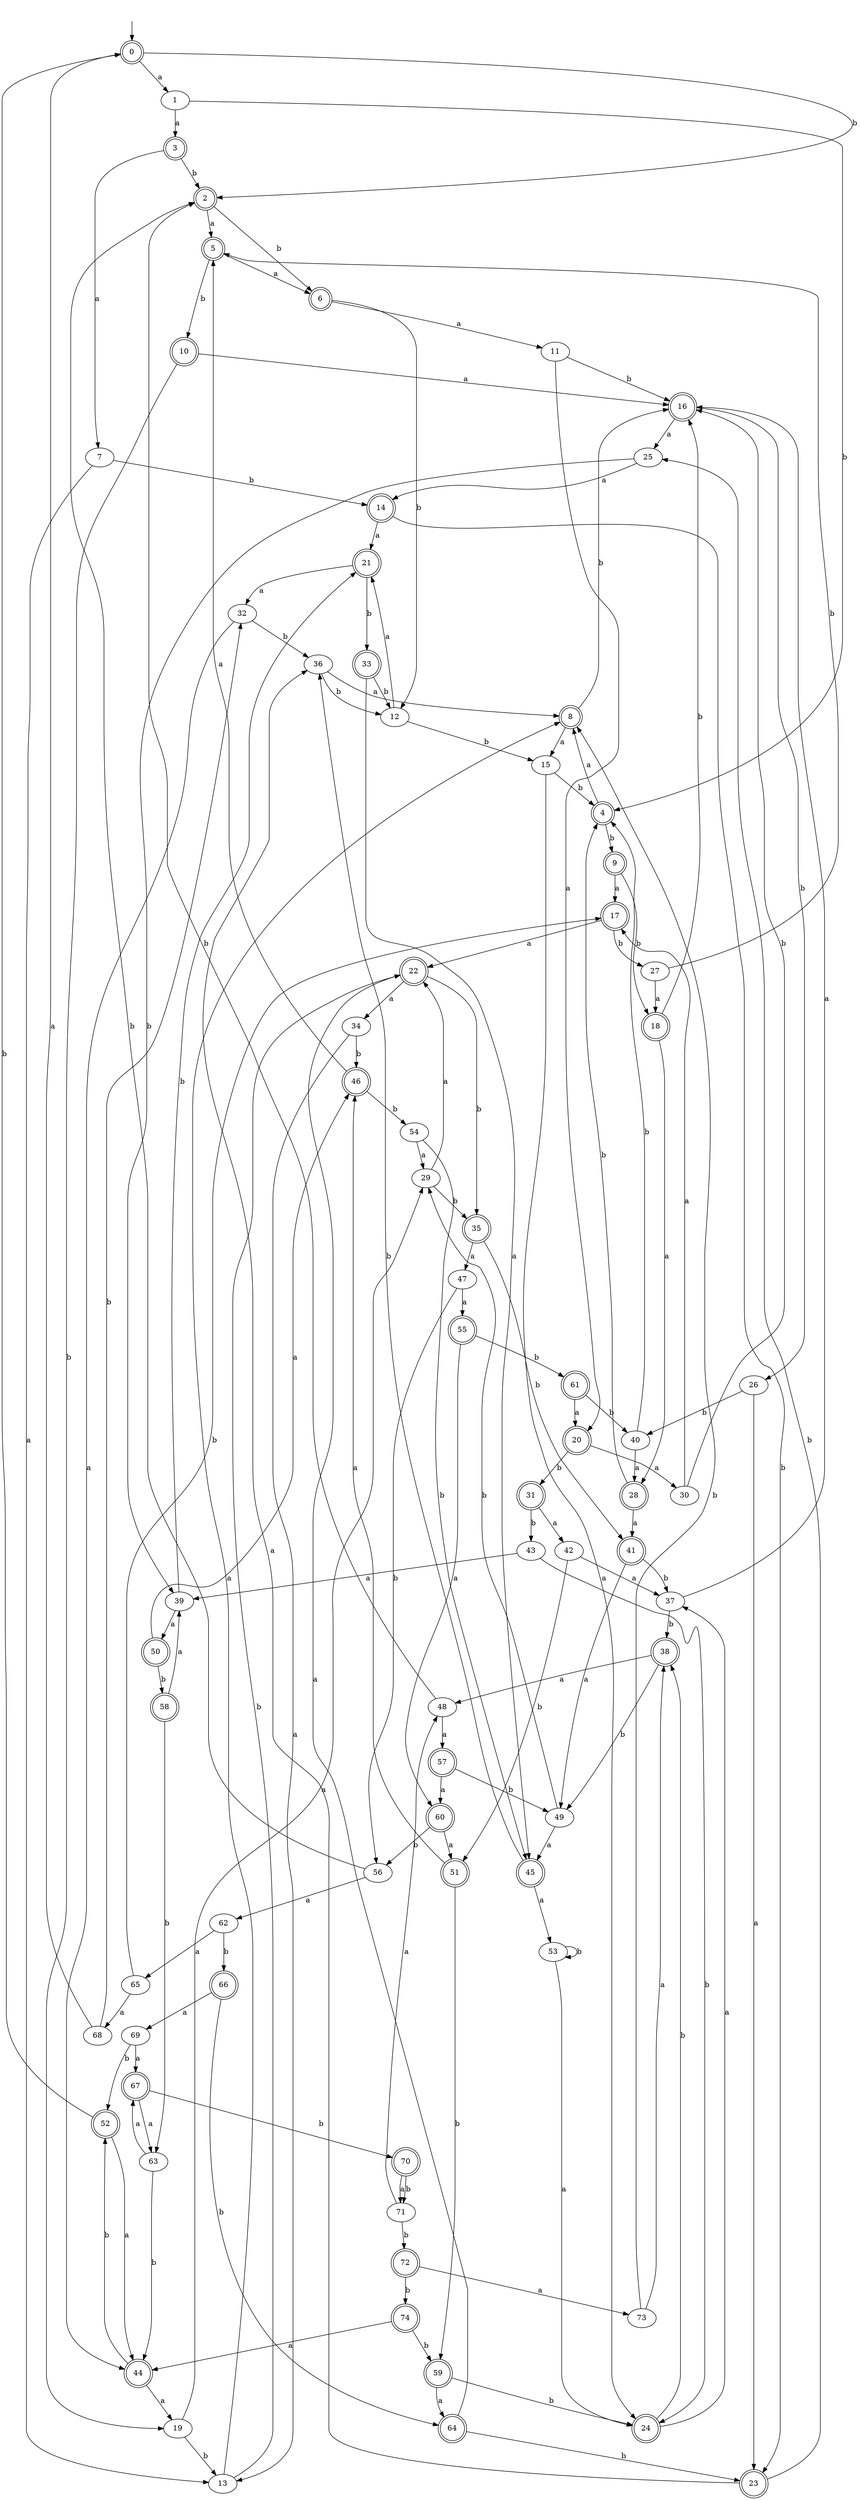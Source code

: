 digraph RandomDFA {
  __start0 [label="", shape=none];
  __start0 -> 0 [label=""];
  0 [shape=circle] [shape=doublecircle]
  0 -> 1 [label="a"]
  0 -> 2 [label="b"]
  1
  1 -> 3 [label="a"]
  1 -> 4 [label="b"]
  2 [shape=doublecircle]
  2 -> 5 [label="a"]
  2 -> 6 [label="b"]
  3 [shape=doublecircle]
  3 -> 7 [label="a"]
  3 -> 2 [label="b"]
  4 [shape=doublecircle]
  4 -> 8 [label="a"]
  4 -> 9 [label="b"]
  5 [shape=doublecircle]
  5 -> 6 [label="a"]
  5 -> 10 [label="b"]
  6 [shape=doublecircle]
  6 -> 11 [label="a"]
  6 -> 12 [label="b"]
  7
  7 -> 13 [label="a"]
  7 -> 14 [label="b"]
  8 [shape=doublecircle]
  8 -> 15 [label="a"]
  8 -> 16 [label="b"]
  9 [shape=doublecircle]
  9 -> 17 [label="a"]
  9 -> 18 [label="b"]
  10 [shape=doublecircle]
  10 -> 16 [label="a"]
  10 -> 19 [label="b"]
  11
  11 -> 20 [label="a"]
  11 -> 16 [label="b"]
  12
  12 -> 21 [label="a"]
  12 -> 15 [label="b"]
  13
  13 -> 8 [label="a"]
  13 -> 22 [label="b"]
  14 [shape=doublecircle]
  14 -> 21 [label="a"]
  14 -> 23 [label="b"]
  15
  15 -> 24 [label="a"]
  15 -> 4 [label="b"]
  16 [shape=doublecircle]
  16 -> 25 [label="a"]
  16 -> 26 [label="b"]
  17 [shape=doublecircle]
  17 -> 22 [label="a"]
  17 -> 27 [label="b"]
  18 [shape=doublecircle]
  18 -> 28 [label="a"]
  18 -> 16 [label="b"]
  19
  19 -> 29 [label="a"]
  19 -> 13 [label="b"]
  20 [shape=doublecircle]
  20 -> 30 [label="a"]
  20 -> 31 [label="b"]
  21 [shape=doublecircle]
  21 -> 32 [label="a"]
  21 -> 33 [label="b"]
  22 [shape=doublecircle]
  22 -> 34 [label="a"]
  22 -> 35 [label="b"]
  23 [shape=doublecircle]
  23 -> 36 [label="a"]
  23 -> 25 [label="b"]
  24 [shape=doublecircle]
  24 -> 37 [label="a"]
  24 -> 38 [label="b"]
  25
  25 -> 14 [label="a"]
  25 -> 39 [label="b"]
  26
  26 -> 23 [label="a"]
  26 -> 40 [label="b"]
  27
  27 -> 18 [label="a"]
  27 -> 5 [label="b"]
  28 [shape=doublecircle]
  28 -> 41 [label="a"]
  28 -> 4 [label="b"]
  29
  29 -> 22 [label="a"]
  29 -> 35 [label="b"]
  30
  30 -> 17 [label="a"]
  30 -> 16 [label="b"]
  31 [shape=doublecircle]
  31 -> 42 [label="a"]
  31 -> 43 [label="b"]
  32
  32 -> 44 [label="a"]
  32 -> 36 [label="b"]
  33 [shape=doublecircle]
  33 -> 45 [label="a"]
  33 -> 12 [label="b"]
  34
  34 -> 13 [label="a"]
  34 -> 46 [label="b"]
  35 [shape=doublecircle]
  35 -> 47 [label="a"]
  35 -> 41 [label="b"]
  36
  36 -> 8 [label="a"]
  36 -> 12 [label="b"]
  37
  37 -> 16 [label="a"]
  37 -> 38 [label="b"]
  38 [shape=doublecircle]
  38 -> 48 [label="a"]
  38 -> 49 [label="b"]
  39
  39 -> 50 [label="a"]
  39 -> 21 [label="b"]
  40
  40 -> 28 [label="a"]
  40 -> 4 [label="b"]
  41 [shape=doublecircle]
  41 -> 49 [label="a"]
  41 -> 37 [label="b"]
  42
  42 -> 37 [label="a"]
  42 -> 51 [label="b"]
  43
  43 -> 39 [label="a"]
  43 -> 24 [label="b"]
  44 [shape=doublecircle]
  44 -> 19 [label="a"]
  44 -> 52 [label="b"]
  45 [shape=doublecircle]
  45 -> 53 [label="a"]
  45 -> 36 [label="b"]
  46 [shape=doublecircle]
  46 -> 5 [label="a"]
  46 -> 54 [label="b"]
  47
  47 -> 55 [label="a"]
  47 -> 56 [label="b"]
  48
  48 -> 57 [label="a"]
  48 -> 2 [label="b"]
  49
  49 -> 45 [label="a"]
  49 -> 29 [label="b"]
  50 [shape=doublecircle]
  50 -> 46 [label="a"]
  50 -> 58 [label="b"]
  51 [shape=doublecircle]
  51 -> 46 [label="a"]
  51 -> 59 [label="b"]
  52 [shape=doublecircle]
  52 -> 44 [label="a"]
  52 -> 0 [label="b"]
  53
  53 -> 24 [label="a"]
  53 -> 53 [label="b"]
  54
  54 -> 29 [label="a"]
  54 -> 45 [label="b"]
  55 [shape=doublecircle]
  55 -> 60 [label="a"]
  55 -> 61 [label="b"]
  56
  56 -> 62 [label="a"]
  56 -> 2 [label="b"]
  57 [shape=doublecircle]
  57 -> 60 [label="a"]
  57 -> 49 [label="b"]
  58 [shape=doublecircle]
  58 -> 39 [label="a"]
  58 -> 63 [label="b"]
  59 [shape=doublecircle]
  59 -> 64 [label="a"]
  59 -> 24 [label="b"]
  60 [shape=doublecircle]
  60 -> 51 [label="a"]
  60 -> 56 [label="b"]
  61 [shape=doublecircle]
  61 -> 20 [label="a"]
  61 -> 40 [label="b"]
  62
  62 -> 65 [label="a"]
  62 -> 66 [label="b"]
  63
  63 -> 67 [label="a"]
  63 -> 44 [label="b"]
  64 [shape=doublecircle]
  64 -> 22 [label="a"]
  64 -> 23 [label="b"]
  65
  65 -> 68 [label="a"]
  65 -> 17 [label="b"]
  66 [shape=doublecircle]
  66 -> 69 [label="a"]
  66 -> 64 [label="b"]
  67 [shape=doublecircle]
  67 -> 63 [label="a"]
  67 -> 70 [label="b"]
  68
  68 -> 0 [label="a"]
  68 -> 32 [label="b"]
  69
  69 -> 67 [label="a"]
  69 -> 52 [label="b"]
  70 [shape=doublecircle]
  70 -> 71 [label="a"]
  70 -> 71 [label="b"]
  71
  71 -> 48 [label="a"]
  71 -> 72 [label="b"]
  72 [shape=doublecircle]
  72 -> 73 [label="a"]
  72 -> 74 [label="b"]
  73
  73 -> 38 [label="a"]
  73 -> 8 [label="b"]
  74 [shape=doublecircle]
  74 -> 44 [label="a"]
  74 -> 59 [label="b"]
}
